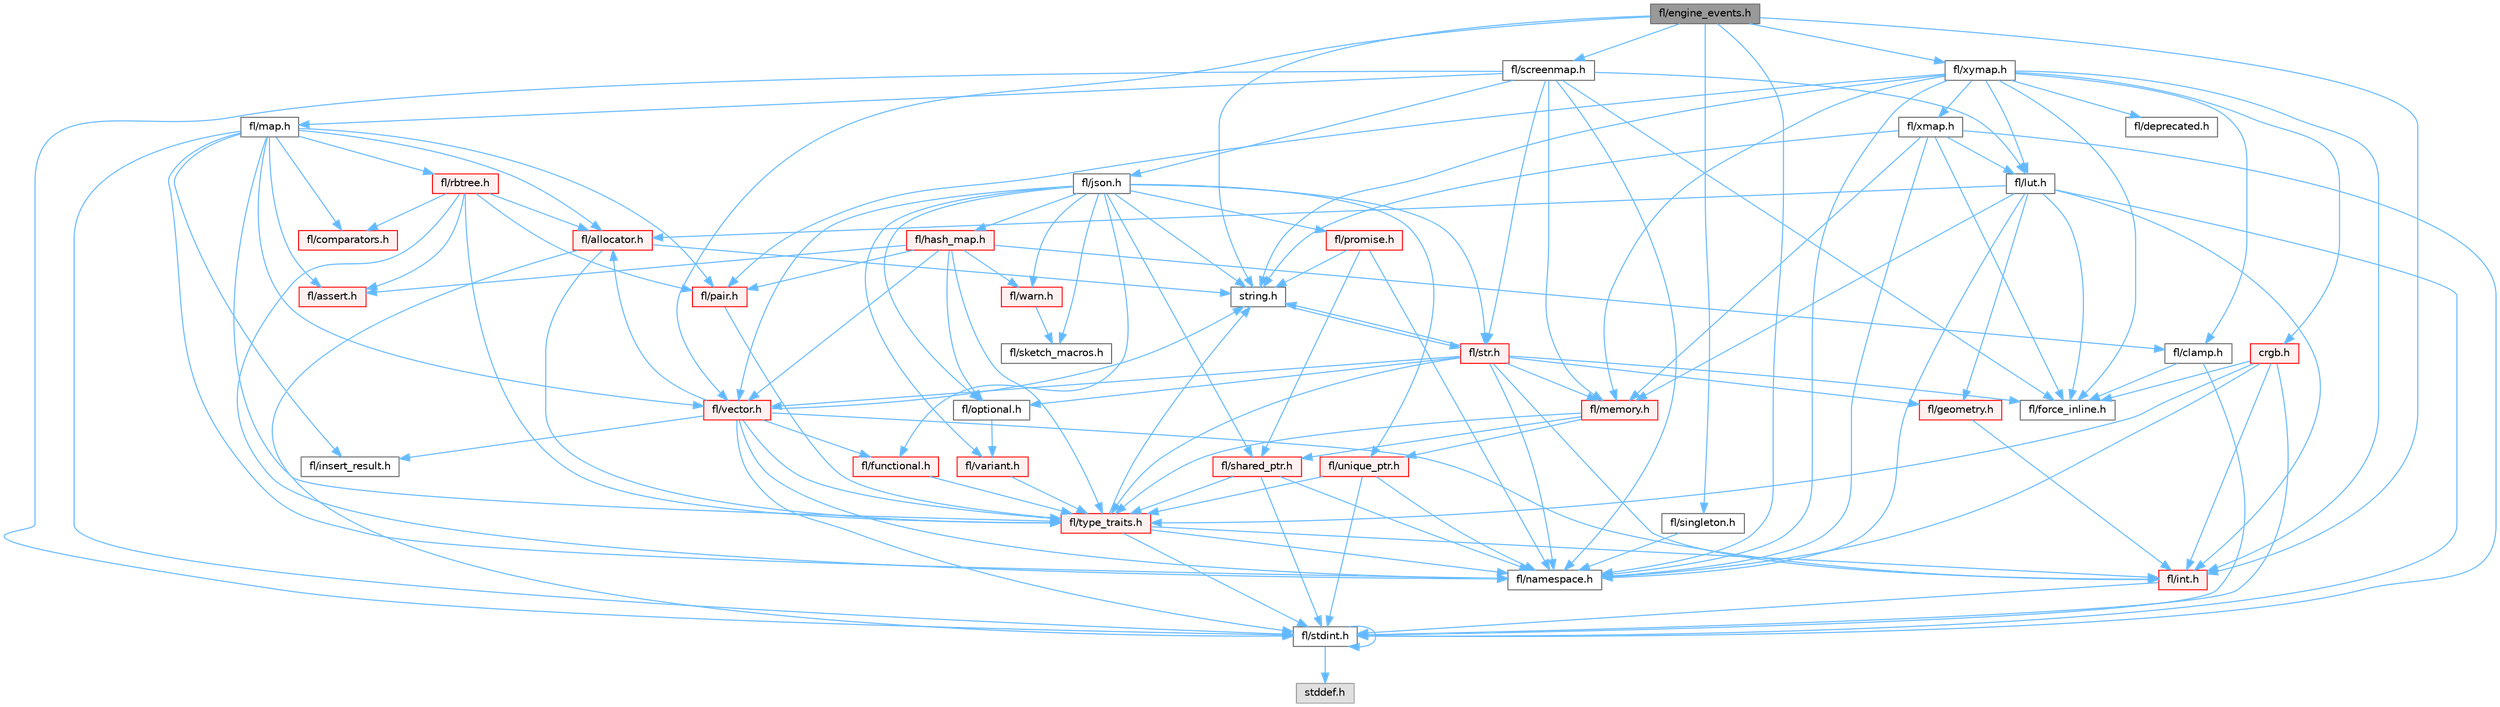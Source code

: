 digraph "fl/engine_events.h"
{
 // INTERACTIVE_SVG=YES
 // LATEX_PDF_SIZE
  bgcolor="transparent";
  edge [fontname=Helvetica,fontsize=10,labelfontname=Helvetica,labelfontsize=10];
  node [fontname=Helvetica,fontsize=10,shape=box,height=0.2,width=0.4];
  Node1 [id="Node000001",label="fl/engine_events.h",height=0.2,width=0.4,color="gray40", fillcolor="grey60", style="filled", fontcolor="black",tooltip=" "];
  Node1 -> Node2 [id="edge1_Node000001_Node000002",color="steelblue1",style="solid",tooltip=" "];
  Node2 [id="Node000002",label="fl/namespace.h",height=0.2,width=0.4,color="grey40", fillcolor="white", style="filled",URL="$df/d2a/namespace_8h.html",tooltip="Implements the FastLED namespace macros."];
  Node1 -> Node3 [id="edge2_Node000001_Node000003",color="steelblue1",style="solid",tooltip=" "];
  Node3 [id="Node000003",label="fl/screenmap.h",height=0.2,width=0.4,color="grey40", fillcolor="white", style="filled",URL="$d7/d97/screenmap_8h.html",tooltip=" "];
  Node3 -> Node4 [id="edge3_Node000003_Node000004",color="steelblue1",style="solid",tooltip=" "];
  Node4 [id="Node000004",label="fl/stdint.h",height=0.2,width=0.4,color="grey40", fillcolor="white", style="filled",URL="$df/dd8/stdint_8h.html",tooltip=" "];
  Node4 -> Node5 [id="edge4_Node000004_Node000005",color="steelblue1",style="solid",tooltip=" "];
  Node5 [id="Node000005",label="stddef.h",height=0.2,width=0.4,color="grey60", fillcolor="#E0E0E0", style="filled",tooltip=" "];
  Node4 -> Node4 [id="edge5_Node000004_Node000004",color="steelblue1",style="solid",tooltip=" "];
  Node3 -> Node6 [id="edge6_Node000003_Node000006",color="steelblue1",style="solid",tooltip=" "];
  Node6 [id="Node000006",label="fl/force_inline.h",height=0.2,width=0.4,color="grey40", fillcolor="white", style="filled",URL="$d4/d64/force__inline_8h.html",tooltip=" "];
  Node3 -> Node7 [id="edge7_Node000003_Node000007",color="steelblue1",style="solid",tooltip=" "];
  Node7 [id="Node000007",label="fl/lut.h",height=0.2,width=0.4,color="grey40", fillcolor="white", style="filled",URL="$db/d54/lut_8h.html",tooltip=" "];
  Node7 -> Node8 [id="edge8_Node000007_Node000008",color="steelblue1",style="solid",tooltip=" "];
  Node8 [id="Node000008",label="fl/allocator.h",height=0.2,width=0.4,color="red", fillcolor="#FFF0F0", style="filled",URL="$da/da9/allocator_8h.html",tooltip=" "];
  Node8 -> Node10 [id="edge9_Node000008_Node000010",color="steelblue1",style="solid",tooltip=" "];
  Node10 [id="Node000010",label="string.h",height=0.2,width=0.4,color="grey40", fillcolor="white", style="filled",URL="$da/d66/string_8h.html",tooltip=" "];
  Node10 -> Node11 [id="edge10_Node000010_Node000011",color="steelblue1",style="solid",tooltip=" "];
  Node11 [id="Node000011",label="fl/str.h",height=0.2,width=0.4,color="red", fillcolor="#FFF0F0", style="filled",URL="$d1/d93/str_8h.html",tooltip=" "];
  Node11 -> Node12 [id="edge11_Node000011_Node000012",color="steelblue1",style="solid",tooltip=" "];
  Node12 [id="Node000012",label="fl/int.h",height=0.2,width=0.4,color="red", fillcolor="#FFF0F0", style="filled",URL="$d3/d7e/int_8h.html",tooltip=" "];
  Node12 -> Node4 [id="edge12_Node000012_Node000004",color="steelblue1",style="solid",tooltip=" "];
  Node11 -> Node10 [id="edge13_Node000011_Node000010",color="steelblue1",style="solid",tooltip=" "];
  Node11 -> Node14 [id="edge14_Node000011_Node000014",color="steelblue1",style="solid",tooltip=" "];
  Node14 [id="Node000014",label="fl/geometry.h",height=0.2,width=0.4,color="red", fillcolor="#FFF0F0", style="filled",URL="$d4/d67/geometry_8h.html",tooltip=" "];
  Node14 -> Node12 [id="edge15_Node000014_Node000012",color="steelblue1",style="solid",tooltip=" "];
  Node11 -> Node2 [id="edge16_Node000011_Node000002",color="steelblue1",style="solid",tooltip=" "];
  Node11 -> Node23 [id="edge17_Node000011_Node000023",color="steelblue1",style="solid",tooltip=" "];
  Node23 [id="Node000023",label="fl/memory.h",height=0.2,width=0.4,color="red", fillcolor="#FFF0F0", style="filled",URL="$dc/d18/memory_8h.html",tooltip=" "];
  Node23 -> Node37 [id="edge18_Node000023_Node000037",color="steelblue1",style="solid",tooltip=" "];
  Node37 [id="Node000037",label="fl/shared_ptr.h",height=0.2,width=0.4,color="red", fillcolor="#FFF0F0", style="filled",URL="$df/d6a/shared__ptr_8h.html",tooltip=" "];
  Node37 -> Node2 [id="edge19_Node000037_Node000002",color="steelblue1",style="solid",tooltip=" "];
  Node37 -> Node21 [id="edge20_Node000037_Node000021",color="steelblue1",style="solid",tooltip=" "];
  Node21 [id="Node000021",label="fl/type_traits.h",height=0.2,width=0.4,color="red", fillcolor="#FFF0F0", style="filled",URL="$df/d63/type__traits_8h.html",tooltip=" "];
  Node21 -> Node10 [id="edge21_Node000021_Node000010",color="steelblue1",style="solid",tooltip=" "];
  Node21 -> Node4 [id="edge22_Node000021_Node000004",color="steelblue1",style="solid",tooltip=" "];
  Node21 -> Node2 [id="edge23_Node000021_Node000002",color="steelblue1",style="solid",tooltip=" "];
  Node21 -> Node12 [id="edge24_Node000021_Node000012",color="steelblue1",style="solid",tooltip=" "];
  Node37 -> Node4 [id="edge25_Node000037_Node000004",color="steelblue1",style="solid",tooltip=" "];
  Node23 -> Node26 [id="edge26_Node000023_Node000026",color="steelblue1",style="solid",tooltip=" "];
  Node26 [id="Node000026",label="fl/unique_ptr.h",height=0.2,width=0.4,color="red", fillcolor="#FFF0F0", style="filled",URL="$da/d4b/unique__ptr_8h.html",tooltip=" "];
  Node26 -> Node2 [id="edge27_Node000026_Node000002",color="steelblue1",style="solid",tooltip=" "];
  Node26 -> Node21 [id="edge28_Node000026_Node000021",color="steelblue1",style="solid",tooltip=" "];
  Node26 -> Node4 [id="edge29_Node000026_Node000004",color="steelblue1",style="solid",tooltip=" "];
  Node23 -> Node21 [id="edge30_Node000023_Node000021",color="steelblue1",style="solid",tooltip=" "];
  Node11 -> Node42 [id="edge31_Node000011_Node000042",color="steelblue1",style="solid",tooltip=" "];
  Node42 [id="Node000042",label="fl/optional.h",height=0.2,width=0.4,color="grey40", fillcolor="white", style="filled",URL="$dc/d62/optional_8h.html",tooltip=" "];
  Node42 -> Node43 [id="edge32_Node000042_Node000043",color="steelblue1",style="solid",tooltip=" "];
  Node43 [id="Node000043",label="fl/variant.h",height=0.2,width=0.4,color="red", fillcolor="#FFF0F0", style="filled",URL="$d6/d10/variant_8h.html",tooltip=" "];
  Node43 -> Node21 [id="edge33_Node000043_Node000021",color="steelblue1",style="solid",tooltip=" "];
  Node11 -> Node21 [id="edge34_Node000011_Node000021",color="steelblue1",style="solid",tooltip=" "];
  Node11 -> Node44 [id="edge35_Node000011_Node000044",color="steelblue1",style="solid",tooltip=" "];
  Node44 [id="Node000044",label="fl/vector.h",height=0.2,width=0.4,color="red", fillcolor="#FFF0F0", style="filled",URL="$d6/d68/vector_8h.html",tooltip=" "];
  Node44 -> Node4 [id="edge36_Node000044_Node000004",color="steelblue1",style="solid",tooltip=" "];
  Node44 -> Node12 [id="edge37_Node000044_Node000012",color="steelblue1",style="solid",tooltip=" "];
  Node44 -> Node10 [id="edge38_Node000044_Node000010",color="steelblue1",style="solid",tooltip=" "];
  Node44 -> Node45 [id="edge39_Node000044_Node000045",color="steelblue1",style="solid",tooltip=" "];
  Node45 [id="Node000045",label="fl/functional.h",height=0.2,width=0.4,color="red", fillcolor="#FFF0F0", style="filled",URL="$d8/dea/functional_8h.html",tooltip=" "];
  Node45 -> Node21 [id="edge40_Node000045_Node000021",color="steelblue1",style="solid",tooltip=" "];
  Node44 -> Node46 [id="edge41_Node000044_Node000046",color="steelblue1",style="solid",tooltip=" "];
  Node46 [id="Node000046",label="fl/insert_result.h",height=0.2,width=0.4,color="grey40", fillcolor="white", style="filled",URL="$d1/d22/insert__result_8h.html",tooltip=" "];
  Node44 -> Node2 [id="edge42_Node000044_Node000002",color="steelblue1",style="solid",tooltip=" "];
  Node44 -> Node8 [id="edge43_Node000044_Node000008",color="steelblue1",style="solid",tooltip=" "];
  Node44 -> Node21 [id="edge44_Node000044_Node000021",color="steelblue1",style="solid",tooltip=" "];
  Node11 -> Node6 [id="edge45_Node000011_Node000006",color="steelblue1",style="solid",tooltip=" "];
  Node8 -> Node21 [id="edge46_Node000008_Node000021",color="steelblue1",style="solid",tooltip=" "];
  Node8 -> Node4 [id="edge47_Node000008_Node000004",color="steelblue1",style="solid",tooltip=" "];
  Node7 -> Node6 [id="edge48_Node000007_Node000006",color="steelblue1",style="solid",tooltip=" "];
  Node7 -> Node23 [id="edge49_Node000007_Node000023",color="steelblue1",style="solid",tooltip=" "];
  Node7 -> Node4 [id="edge50_Node000007_Node000004",color="steelblue1",style="solid",tooltip=" "];
  Node7 -> Node12 [id="edge51_Node000007_Node000012",color="steelblue1",style="solid",tooltip=" "];
  Node7 -> Node14 [id="edge52_Node000007_Node000014",color="steelblue1",style="solid",tooltip=" "];
  Node7 -> Node2 [id="edge53_Node000007_Node000002",color="steelblue1",style="solid",tooltip=" "];
  Node3 -> Node23 [id="edge54_Node000003_Node000023",color="steelblue1",style="solid",tooltip=" "];
  Node3 -> Node53 [id="edge55_Node000003_Node000053",color="steelblue1",style="solid",tooltip=" "];
  Node53 [id="Node000053",label="fl/map.h",height=0.2,width=0.4,color="grey40", fillcolor="white", style="filled",URL="$dc/db7/map_8h.html",tooltip=" "];
  Node53 -> Node4 [id="edge56_Node000053_Node000004",color="steelblue1",style="solid",tooltip=" "];
  Node53 -> Node54 [id="edge57_Node000053_Node000054",color="steelblue1",style="solid",tooltip=" "];
  Node54 [id="Node000054",label="fl/assert.h",height=0.2,width=0.4,color="red", fillcolor="#FFF0F0", style="filled",URL="$dc/da7/assert_8h.html",tooltip=" "];
  Node53 -> Node56 [id="edge58_Node000053_Node000056",color="steelblue1",style="solid",tooltip=" "];
  Node56 [id="Node000056",label="fl/comparators.h",height=0.2,width=0.4,color="red", fillcolor="#FFF0F0", style="filled",URL="$dc/d7e/comparators_8h.html",tooltip=" "];
  Node53 -> Node46 [id="edge59_Node000053_Node000046",color="steelblue1",style="solid",tooltip=" "];
  Node53 -> Node2 [id="edge60_Node000053_Node000002",color="steelblue1",style="solid",tooltip=" "];
  Node53 -> Node57 [id="edge61_Node000053_Node000057",color="steelblue1",style="solid",tooltip=" "];
  Node57 [id="Node000057",label="fl/pair.h",height=0.2,width=0.4,color="red", fillcolor="#FFF0F0", style="filled",URL="$d3/d41/pair_8h.html",tooltip=" "];
  Node57 -> Node21 [id="edge62_Node000057_Node000021",color="steelblue1",style="solid",tooltip=" "];
  Node53 -> Node21 [id="edge63_Node000053_Node000021",color="steelblue1",style="solid",tooltip=" "];
  Node53 -> Node44 [id="edge64_Node000053_Node000044",color="steelblue1",style="solid",tooltip=" "];
  Node53 -> Node58 [id="edge65_Node000053_Node000058",color="steelblue1",style="solid",tooltip=" "];
  Node58 [id="Node000058",label="fl/rbtree.h",height=0.2,width=0.4,color="red", fillcolor="#FFF0F0", style="filled",URL="$d5/ddf/rbtree_8h.html",tooltip=" "];
  Node58 -> Node54 [id="edge66_Node000058_Node000054",color="steelblue1",style="solid",tooltip=" "];
  Node58 -> Node56 [id="edge67_Node000058_Node000056",color="steelblue1",style="solid",tooltip=" "];
  Node58 -> Node2 [id="edge68_Node000058_Node000002",color="steelblue1",style="solid",tooltip=" "];
  Node58 -> Node57 [id="edge69_Node000058_Node000057",color="steelblue1",style="solid",tooltip=" "];
  Node58 -> Node21 [id="edge70_Node000058_Node000021",color="steelblue1",style="solid",tooltip=" "];
  Node58 -> Node8 [id="edge71_Node000058_Node000008",color="steelblue1",style="solid",tooltip=" "];
  Node53 -> Node8 [id="edge72_Node000053_Node000008",color="steelblue1",style="solid",tooltip=" "];
  Node3 -> Node2 [id="edge73_Node000003_Node000002",color="steelblue1",style="solid",tooltip=" "];
  Node3 -> Node11 [id="edge74_Node000003_Node000011",color="steelblue1",style="solid",tooltip=" "];
  Node3 -> Node63 [id="edge75_Node000003_Node000063",color="steelblue1",style="solid",tooltip=" "];
  Node63 [id="Node000063",label="fl/json.h",height=0.2,width=0.4,color="grey40", fillcolor="white", style="filled",URL="$d7/d91/fl_2json_8h.html",tooltip="FastLED's Elegant JSON Library: fl::Json"];
  Node63 -> Node10 [id="edge76_Node000063_Node000010",color="steelblue1",style="solid",tooltip=" "];
  Node63 -> Node44 [id="edge77_Node000063_Node000044",color="steelblue1",style="solid",tooltip=" "];
  Node63 -> Node64 [id="edge78_Node000063_Node000064",color="steelblue1",style="solid",tooltip=" "];
  Node64 [id="Node000064",label="fl/hash_map.h",height=0.2,width=0.4,color="red", fillcolor="#FFF0F0", style="filled",URL="$d6/d13/hash__map_8h.html",tooltip=" "];
  Node64 -> Node54 [id="edge79_Node000064_Node000054",color="steelblue1",style="solid",tooltip=" "];
  Node64 -> Node17 [id="edge80_Node000064_Node000017",color="steelblue1",style="solid",tooltip=" "];
  Node17 [id="Node000017",label="fl/clamp.h",height=0.2,width=0.4,color="grey40", fillcolor="white", style="filled",URL="$d6/dd3/clamp_8h.html",tooltip=" "];
  Node17 -> Node4 [id="edge81_Node000017_Node000004",color="steelblue1",style="solid",tooltip=" "];
  Node17 -> Node6 [id="edge82_Node000017_Node000006",color="steelblue1",style="solid",tooltip=" "];
  Node64 -> Node42 [id="edge83_Node000064_Node000042",color="steelblue1",style="solid",tooltip=" "];
  Node64 -> Node57 [id="edge84_Node000064_Node000057",color="steelblue1",style="solid",tooltip=" "];
  Node64 -> Node21 [id="edge85_Node000064_Node000021",color="steelblue1",style="solid",tooltip=" "];
  Node64 -> Node44 [id="edge86_Node000064_Node000044",color="steelblue1",style="solid",tooltip=" "];
  Node64 -> Node66 [id="edge87_Node000064_Node000066",color="steelblue1",style="solid",tooltip=" "];
  Node66 [id="Node000066",label="fl/warn.h",height=0.2,width=0.4,color="red", fillcolor="#FFF0F0", style="filled",URL="$de/d77/warn_8h.html",tooltip=" "];
  Node66 -> Node77 [id="edge88_Node000066_Node000077",color="steelblue1",style="solid",tooltip=" "];
  Node77 [id="Node000077",label="fl/sketch_macros.h",height=0.2,width=0.4,color="grey40", fillcolor="white", style="filled",URL="$d1/dbc/sketch__macros_8h.html",tooltip=" "];
  Node63 -> Node43 [id="edge89_Node000063_Node000043",color="steelblue1",style="solid",tooltip=" "];
  Node63 -> Node42 [id="edge90_Node000063_Node000042",color="steelblue1",style="solid",tooltip=" "];
  Node63 -> Node26 [id="edge91_Node000063_Node000026",color="steelblue1",style="solid",tooltip=" "];
  Node63 -> Node37 [id="edge92_Node000063_Node000037",color="steelblue1",style="solid",tooltip=" "];
  Node63 -> Node45 [id="edge93_Node000063_Node000045",color="steelblue1",style="solid",tooltip=" "];
  Node63 -> Node11 [id="edge94_Node000063_Node000011",color="steelblue1",style="solid",tooltip=" "];
  Node63 -> Node78 [id="edge95_Node000063_Node000078",color="steelblue1",style="solid",tooltip=" "];
  Node78 [id="Node000078",label="fl/promise.h",height=0.2,width=0.4,color="red", fillcolor="#FFF0F0", style="filled",URL="$d6/d17/promise_8h.html",tooltip="Promise-based fluent API for FastLED - standalone async primitives."];
  Node78 -> Node2 [id="edge96_Node000078_Node000002",color="steelblue1",style="solid",tooltip=" "];
  Node78 -> Node10 [id="edge97_Node000078_Node000010",color="steelblue1",style="solid",tooltip=" "];
  Node78 -> Node37 [id="edge98_Node000078_Node000037",color="steelblue1",style="solid",tooltip=" "];
  Node63 -> Node66 [id="edge99_Node000063_Node000066",color="steelblue1",style="solid",tooltip=" "];
  Node63 -> Node77 [id="edge100_Node000063_Node000077",color="steelblue1",style="solid",tooltip=" "];
  Node1 -> Node80 [id="edge101_Node000001_Node000080",color="steelblue1",style="solid",tooltip=" "];
  Node80 [id="Node000080",label="fl/singleton.h",height=0.2,width=0.4,color="grey40", fillcolor="white", style="filled",URL="$d4/d0b/singleton_8h.html",tooltip=" "];
  Node80 -> Node2 [id="edge102_Node000080_Node000002",color="steelblue1",style="solid",tooltip=" "];
  Node1 -> Node44 [id="edge103_Node000001_Node000044",color="steelblue1",style="solid",tooltip=" "];
  Node1 -> Node81 [id="edge104_Node000001_Node000081",color="steelblue1",style="solid",tooltip=" "];
  Node81 [id="Node000081",label="fl/xymap.h",height=0.2,width=0.4,color="grey40", fillcolor="white", style="filled",URL="$da/d61/xymap_8h.html",tooltip=" "];
  Node81 -> Node12 [id="edge105_Node000081_Node000012",color="steelblue1",style="solid",tooltip=" "];
  Node81 -> Node2 [id="edge106_Node000081_Node000002",color="steelblue1",style="solid",tooltip=" "];
  Node81 -> Node6 [id="edge107_Node000081_Node000006",color="steelblue1",style="solid",tooltip=" "];
  Node81 -> Node57 [id="edge108_Node000081_Node000057",color="steelblue1",style="solid",tooltip=" "];
  Node81 -> Node10 [id="edge109_Node000081_Node000010",color="steelblue1",style="solid",tooltip=" "];
  Node81 -> Node69 [id="edge110_Node000081_Node000069",color="steelblue1",style="solid",tooltip=" "];
  Node69 [id="Node000069",label="crgb.h",height=0.2,width=0.4,color="red", fillcolor="#FFF0F0", style="filled",URL="$db/dd1/crgb_8h.html",tooltip="Defines the red, green, and blue (RGB) pixel struct."];
  Node69 -> Node4 [id="edge111_Node000069_Node000004",color="steelblue1",style="solid",tooltip=" "];
  Node69 -> Node12 [id="edge112_Node000069_Node000012",color="steelblue1",style="solid",tooltip=" "];
  Node69 -> Node2 [id="edge113_Node000069_Node000002",color="steelblue1",style="solid",tooltip=" "];
  Node69 -> Node6 [id="edge114_Node000069_Node000006",color="steelblue1",style="solid",tooltip=" "];
  Node69 -> Node21 [id="edge115_Node000069_Node000021",color="steelblue1",style="solid",tooltip=" "];
  Node81 -> Node17 [id="edge116_Node000081_Node000017",color="steelblue1",style="solid",tooltip=" "];
  Node81 -> Node7 [id="edge117_Node000081_Node000007",color="steelblue1",style="solid",tooltip=" "];
  Node81 -> Node23 [id="edge118_Node000081_Node000023",color="steelblue1",style="solid",tooltip=" "];
  Node81 -> Node33 [id="edge119_Node000081_Node000033",color="steelblue1",style="solid",tooltip=" "];
  Node33 [id="Node000033",label="fl/deprecated.h",height=0.2,width=0.4,color="grey40", fillcolor="white", style="filled",URL="$d4/dce/deprecated_8h.html",tooltip=" "];
  Node81 -> Node82 [id="edge120_Node000081_Node000082",color="steelblue1",style="solid",tooltip=" "];
  Node82 [id="Node000082",label="fl/xmap.h",height=0.2,width=0.4,color="grey40", fillcolor="white", style="filled",URL="$dd/dcc/xmap_8h.html",tooltip=" "];
  Node82 -> Node4 [id="edge121_Node000082_Node000004",color="steelblue1",style="solid",tooltip=" "];
  Node82 -> Node10 [id="edge122_Node000082_Node000010",color="steelblue1",style="solid",tooltip=" "];
  Node82 -> Node6 [id="edge123_Node000082_Node000006",color="steelblue1",style="solid",tooltip=" "];
  Node82 -> Node7 [id="edge124_Node000082_Node000007",color="steelblue1",style="solid",tooltip=" "];
  Node82 -> Node23 [id="edge125_Node000082_Node000023",color="steelblue1",style="solid",tooltip=" "];
  Node82 -> Node2 [id="edge126_Node000082_Node000002",color="steelblue1",style="solid",tooltip=" "];
  Node1 -> Node10 [id="edge127_Node000001_Node000010",color="steelblue1",style="solid",tooltip=" "];
  Node1 -> Node12 [id="edge128_Node000001_Node000012",color="steelblue1",style="solid",tooltip=" "];
}
